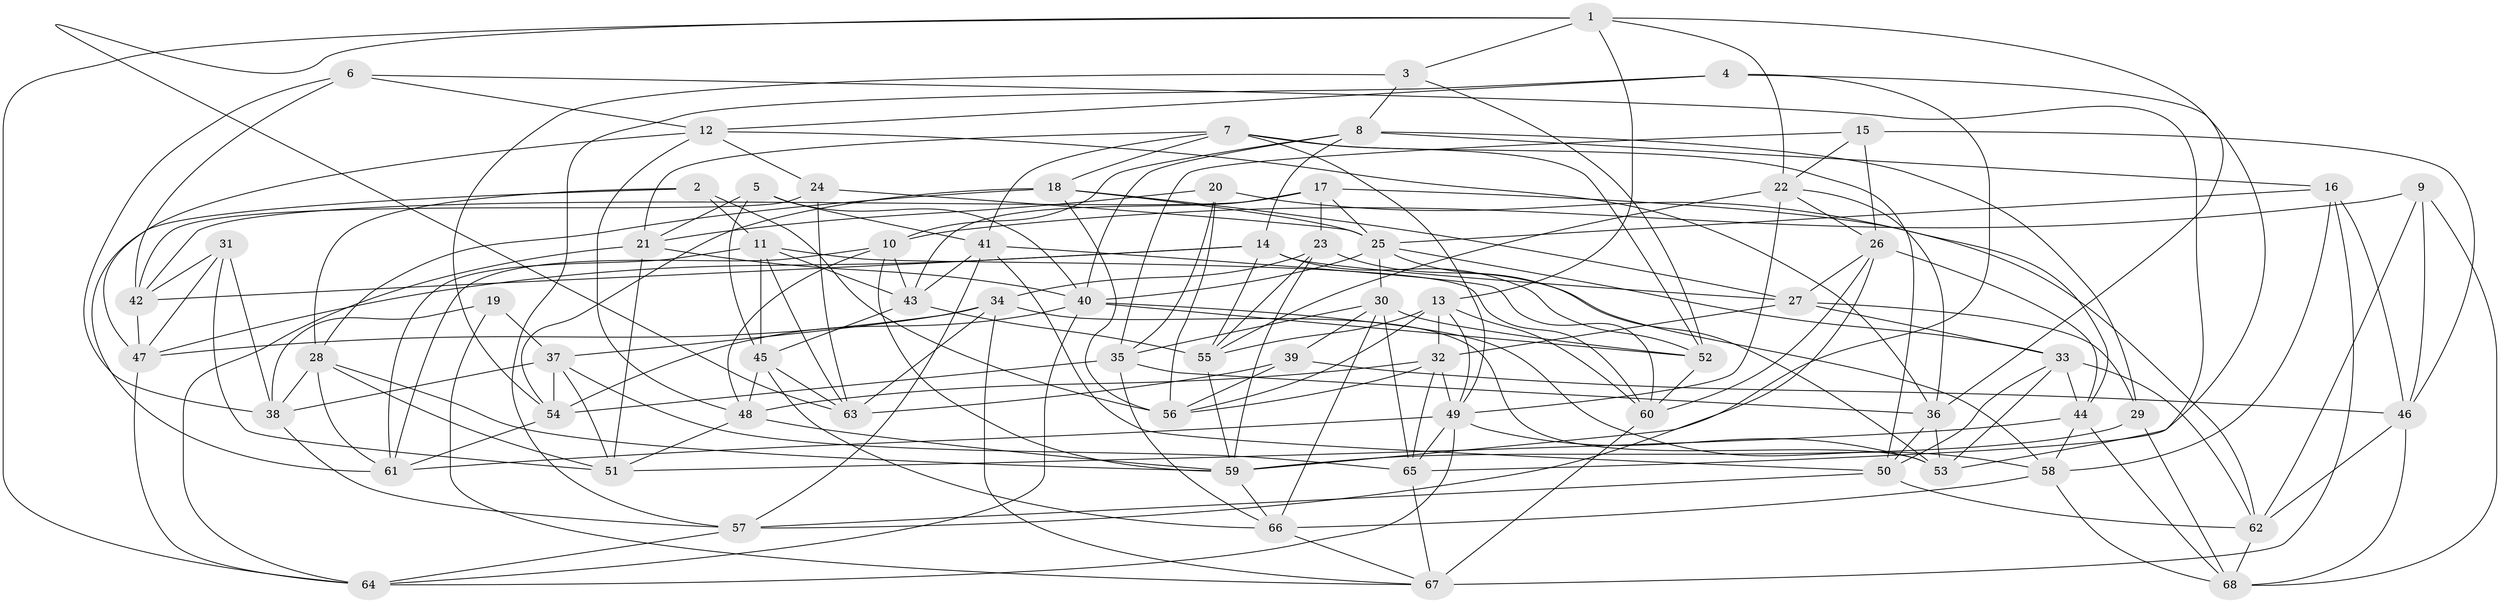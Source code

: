 // original degree distribution, {4: 1.0}
// Generated by graph-tools (version 1.1) at 2025/50/03/09/25 03:50:55]
// undirected, 68 vertices, 193 edges
graph export_dot {
graph [start="1"]
  node [color=gray90,style=filled];
  1;
  2;
  3;
  4;
  5;
  6;
  7;
  8;
  9;
  10;
  11;
  12;
  13;
  14;
  15;
  16;
  17;
  18;
  19;
  20;
  21;
  22;
  23;
  24;
  25;
  26;
  27;
  28;
  29;
  30;
  31;
  32;
  33;
  34;
  35;
  36;
  37;
  38;
  39;
  40;
  41;
  42;
  43;
  44;
  45;
  46;
  47;
  48;
  49;
  50;
  51;
  52;
  53;
  54;
  55;
  56;
  57;
  58;
  59;
  60;
  61;
  62;
  63;
  64;
  65;
  66;
  67;
  68;
  1 -- 3 [weight=1.0];
  1 -- 13 [weight=1.0];
  1 -- 22 [weight=1.0];
  1 -- 36 [weight=1.0];
  1 -- 63 [weight=1.0];
  1 -- 64 [weight=1.0];
  2 -- 11 [weight=1.0];
  2 -- 28 [weight=1.0];
  2 -- 56 [weight=1.0];
  2 -- 61 [weight=1.0];
  3 -- 8 [weight=1.0];
  3 -- 52 [weight=1.0];
  3 -- 54 [weight=1.0];
  4 -- 12 [weight=1.0];
  4 -- 57 [weight=1.0];
  4 -- 59 [weight=1.0];
  4 -- 65 [weight=1.0];
  5 -- 21 [weight=1.0];
  5 -- 40 [weight=1.0];
  5 -- 41 [weight=1.0];
  5 -- 45 [weight=1.0];
  6 -- 12 [weight=1.0];
  6 -- 38 [weight=1.0];
  6 -- 42 [weight=1.0];
  6 -- 53 [weight=1.0];
  7 -- 18 [weight=1.0];
  7 -- 21 [weight=1.0];
  7 -- 41 [weight=1.0];
  7 -- 49 [weight=1.0];
  7 -- 50 [weight=1.0];
  7 -- 52 [weight=1.0];
  8 -- 10 [weight=1.0];
  8 -- 14 [weight=1.0];
  8 -- 16 [weight=1.0];
  8 -- 29 [weight=1.0];
  8 -- 40 [weight=1.0];
  9 -- 10 [weight=1.0];
  9 -- 46 [weight=1.0];
  9 -- 62 [weight=1.0];
  9 -- 68 [weight=1.0];
  10 -- 43 [weight=1.0];
  10 -- 48 [weight=1.0];
  10 -- 59 [weight=1.0];
  10 -- 61 [weight=1.0];
  11 -- 43 [weight=1.0];
  11 -- 45 [weight=1.0];
  11 -- 60 [weight=1.0];
  11 -- 61 [weight=1.0];
  11 -- 63 [weight=1.0];
  12 -- 24 [weight=1.0];
  12 -- 36 [weight=1.0];
  12 -- 47 [weight=1.0];
  12 -- 48 [weight=1.0];
  13 -- 32 [weight=1.0];
  13 -- 49 [weight=1.0];
  13 -- 55 [weight=1.0];
  13 -- 56 [weight=1.0];
  13 -- 60 [weight=1.0];
  14 -- 27 [weight=1.0];
  14 -- 42 [weight=1.0];
  14 -- 47 [weight=1.0];
  14 -- 52 [weight=1.0];
  14 -- 55 [weight=1.0];
  15 -- 22 [weight=1.0];
  15 -- 26 [weight=1.0];
  15 -- 35 [weight=1.0];
  15 -- 46 [weight=1.0];
  16 -- 25 [weight=1.0];
  16 -- 46 [weight=1.0];
  16 -- 58 [weight=1.0];
  16 -- 67 [weight=2.0];
  17 -- 23 [weight=2.0];
  17 -- 25 [weight=1.0];
  17 -- 42 [weight=1.0];
  17 -- 43 [weight=1.0];
  17 -- 44 [weight=1.0];
  18 -- 25 [weight=1.0];
  18 -- 27 [weight=1.0];
  18 -- 28 [weight=1.0];
  18 -- 54 [weight=1.0];
  18 -- 56 [weight=1.0];
  19 -- 37 [weight=1.0];
  19 -- 38 [weight=1.0];
  19 -- 67 [weight=2.0];
  20 -- 21 [weight=1.0];
  20 -- 35 [weight=1.0];
  20 -- 56 [weight=1.0];
  20 -- 62 [weight=1.0];
  21 -- 40 [weight=1.0];
  21 -- 51 [weight=1.0];
  21 -- 64 [weight=1.0];
  22 -- 26 [weight=1.0];
  22 -- 36 [weight=1.0];
  22 -- 49 [weight=1.0];
  22 -- 55 [weight=1.0];
  23 -- 34 [weight=1.0];
  23 -- 55 [weight=1.0];
  23 -- 58 [weight=1.0];
  23 -- 59 [weight=1.0];
  24 -- 25 [weight=1.0];
  24 -- 42 [weight=1.0];
  24 -- 63 [weight=1.0];
  25 -- 30 [weight=1.0];
  25 -- 33 [weight=1.0];
  25 -- 40 [weight=1.0];
  25 -- 53 [weight=1.0];
  26 -- 27 [weight=1.0];
  26 -- 44 [weight=1.0];
  26 -- 57 [weight=1.0];
  26 -- 60 [weight=1.0];
  27 -- 29 [weight=1.0];
  27 -- 32 [weight=1.0];
  27 -- 33 [weight=1.0];
  28 -- 38 [weight=1.0];
  28 -- 51 [weight=1.0];
  28 -- 59 [weight=1.0];
  28 -- 61 [weight=1.0];
  29 -- 59 [weight=1.0];
  29 -- 68 [weight=1.0];
  30 -- 35 [weight=1.0];
  30 -- 39 [weight=1.0];
  30 -- 52 [weight=1.0];
  30 -- 65 [weight=1.0];
  30 -- 66 [weight=1.0];
  31 -- 38 [weight=1.0];
  31 -- 42 [weight=1.0];
  31 -- 47 [weight=1.0];
  31 -- 51 [weight=1.0];
  32 -- 48 [weight=1.0];
  32 -- 49 [weight=1.0];
  32 -- 56 [weight=1.0];
  32 -- 65 [weight=1.0];
  33 -- 44 [weight=1.0];
  33 -- 50 [weight=1.0];
  33 -- 53 [weight=1.0];
  33 -- 62 [weight=1.0];
  34 -- 37 [weight=1.0];
  34 -- 47 [weight=1.0];
  34 -- 53 [weight=1.0];
  34 -- 63 [weight=1.0];
  34 -- 67 [weight=1.0];
  35 -- 36 [weight=1.0];
  35 -- 54 [weight=1.0];
  35 -- 66 [weight=1.0];
  36 -- 50 [weight=1.0];
  36 -- 53 [weight=1.0];
  37 -- 38 [weight=1.0];
  37 -- 51 [weight=1.0];
  37 -- 54 [weight=1.0];
  37 -- 65 [weight=1.0];
  38 -- 57 [weight=1.0];
  39 -- 46 [weight=1.0];
  39 -- 56 [weight=1.0];
  39 -- 63 [weight=1.0];
  40 -- 52 [weight=1.0];
  40 -- 54 [weight=1.0];
  40 -- 58 [weight=1.0];
  40 -- 64 [weight=1.0];
  41 -- 43 [weight=1.0];
  41 -- 50 [weight=1.0];
  41 -- 57 [weight=1.0];
  41 -- 60 [weight=1.0];
  42 -- 47 [weight=1.0];
  43 -- 45 [weight=1.0];
  43 -- 55 [weight=1.0];
  44 -- 51 [weight=1.0];
  44 -- 58 [weight=1.0];
  44 -- 68 [weight=1.0];
  45 -- 48 [weight=1.0];
  45 -- 63 [weight=1.0];
  45 -- 66 [weight=1.0];
  46 -- 62 [weight=1.0];
  46 -- 68 [weight=1.0];
  47 -- 64 [weight=1.0];
  48 -- 51 [weight=1.0];
  48 -- 59 [weight=1.0];
  49 -- 53 [weight=1.0];
  49 -- 61 [weight=1.0];
  49 -- 64 [weight=1.0];
  49 -- 65 [weight=1.0];
  50 -- 57 [weight=1.0];
  50 -- 62 [weight=1.0];
  52 -- 60 [weight=1.0];
  54 -- 61 [weight=1.0];
  55 -- 59 [weight=1.0];
  57 -- 64 [weight=1.0];
  58 -- 66 [weight=1.0];
  58 -- 68 [weight=1.0];
  59 -- 66 [weight=1.0];
  60 -- 67 [weight=1.0];
  62 -- 68 [weight=1.0];
  65 -- 67 [weight=1.0];
  66 -- 67 [weight=1.0];
}
